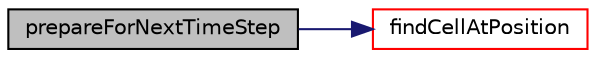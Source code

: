 digraph "prepareForNextTimeStep"
{
  bgcolor="transparent";
  edge [fontname="Helvetica",fontsize="10",labelfontname="Helvetica",labelfontsize="10"];
  node [fontname="Helvetica",fontsize="10",shape=record];
  rankdir="LR";
  Node1 [label="prepareForNextTimeStep",height=0.2,width=0.4,color="black", fillcolor="grey75", style="filled", fontcolor="black"];
  Node1 -> Node2 [color="midnightblue",fontsize="10",style="solid",fontname="Helvetica"];
  Node2 [label="findCellAtPosition",height=0.2,width=0.4,color="red",URL="$a01120.html#aeabbe76d3afa3cf97f129b6ceb26338e",tooltip="Find the cell that contains the supplied position. "];
}
